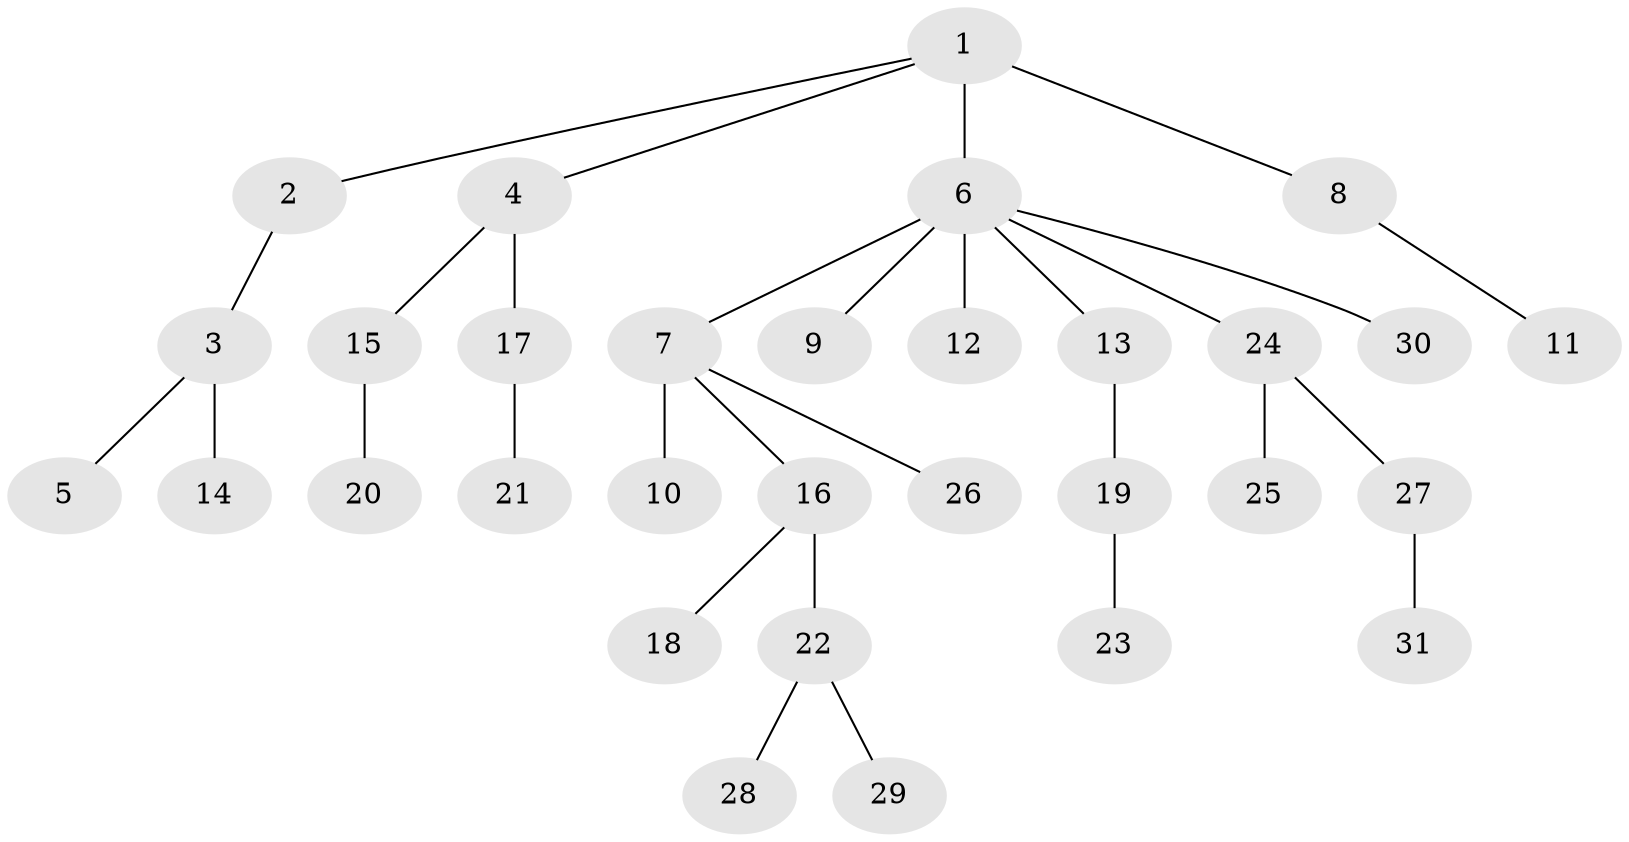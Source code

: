 // original degree distribution, {6: 0.04, 4: 0.02666666666666667, 3: 0.14666666666666667, 5: 0.013333333333333334, 2: 0.26666666666666666, 7: 0.013333333333333334, 1: 0.49333333333333335}
// Generated by graph-tools (version 1.1) at 2025/51/03/04/25 22:51:39]
// undirected, 31 vertices, 30 edges
graph export_dot {
  node [color=gray90,style=filled];
  1;
  2;
  3;
  4;
  5;
  6;
  7;
  8;
  9;
  10;
  11;
  12;
  13;
  14;
  15;
  16;
  17;
  18;
  19;
  20;
  21;
  22;
  23;
  24;
  25;
  26;
  27;
  28;
  29;
  30;
  31;
  1 -- 2 [weight=1.0];
  1 -- 4 [weight=1.0];
  1 -- 6 [weight=2.0];
  1 -- 8 [weight=1.0];
  2 -- 3 [weight=1.0];
  3 -- 5 [weight=1.0];
  3 -- 14 [weight=1.0];
  4 -- 15 [weight=1.0];
  4 -- 17 [weight=1.0];
  6 -- 7 [weight=1.0];
  6 -- 9 [weight=1.0];
  6 -- 12 [weight=1.0];
  6 -- 13 [weight=1.0];
  6 -- 24 [weight=1.0];
  6 -- 30 [weight=1.0];
  7 -- 10 [weight=1.0];
  7 -- 16 [weight=1.0];
  7 -- 26 [weight=1.0];
  8 -- 11 [weight=1.0];
  13 -- 19 [weight=1.0];
  15 -- 20 [weight=2.0];
  16 -- 18 [weight=1.0];
  16 -- 22 [weight=2.0];
  17 -- 21 [weight=1.0];
  19 -- 23 [weight=1.0];
  22 -- 28 [weight=1.0];
  22 -- 29 [weight=1.0];
  24 -- 25 [weight=1.0];
  24 -- 27 [weight=1.0];
  27 -- 31 [weight=1.0];
}
